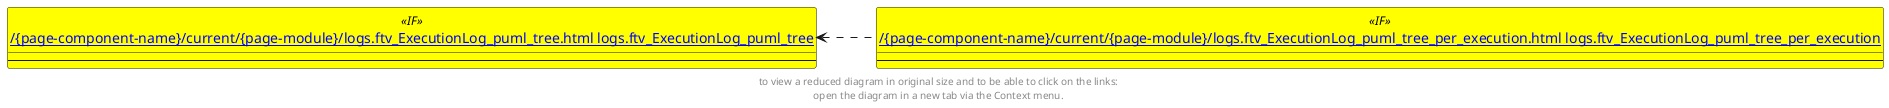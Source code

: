@startuml
left to right direction
'top to bottom direction
hide circle
'avoide "." issues:
set namespaceSeparator none


skinparam class {
  BackgroundColor White
  BackgroundColor<<FN>> Yellow
  BackgroundColor<<FS>> Yellow
  BackgroundColor<<FT>> LightGray
  BackgroundColor<<IF>> Yellow
  BackgroundColor<<IS>> Yellow
  BackgroundColor<<P>> Aqua
  BackgroundColor<<PC>> Aqua
  BackgroundColor<<SN>> Yellow
  BackgroundColor<<SO>> SlateBlue
  BackgroundColor<<TF>> LightGray
  BackgroundColor<<TR>> Tomato
  BackgroundColor<<U>> White
  BackgroundColor<<V>> WhiteSmoke
  BackgroundColor<<X>> Aqua
}


entity "[[{site-url}/{page-component-name}/current/{page-module}/logs.ftv_ExecutionLog_puml_tree.html logs.ftv_ExecutionLog_puml_tree]]" as logs.ftv_ExecutionLog_puml_tree << IF >> {
  --
}

entity "[[{site-url}/{page-component-name}/current/{page-module}/logs.ftv_ExecutionLog_puml_tree_per_execution.html logs.ftv_ExecutionLog_puml_tree_per_execution]]" as logs.ftv_ExecutionLog_puml_tree_per_execution << IF >> {
  --
}

logs.ftv_ExecutionLog_puml_tree <.. logs.ftv_ExecutionLog_puml_tree_per_execution
footer
to view a reduced diagram in original size and to be able to click on the links:
open the diagram in a new tab via the Context menu.
end footer

@enduml

